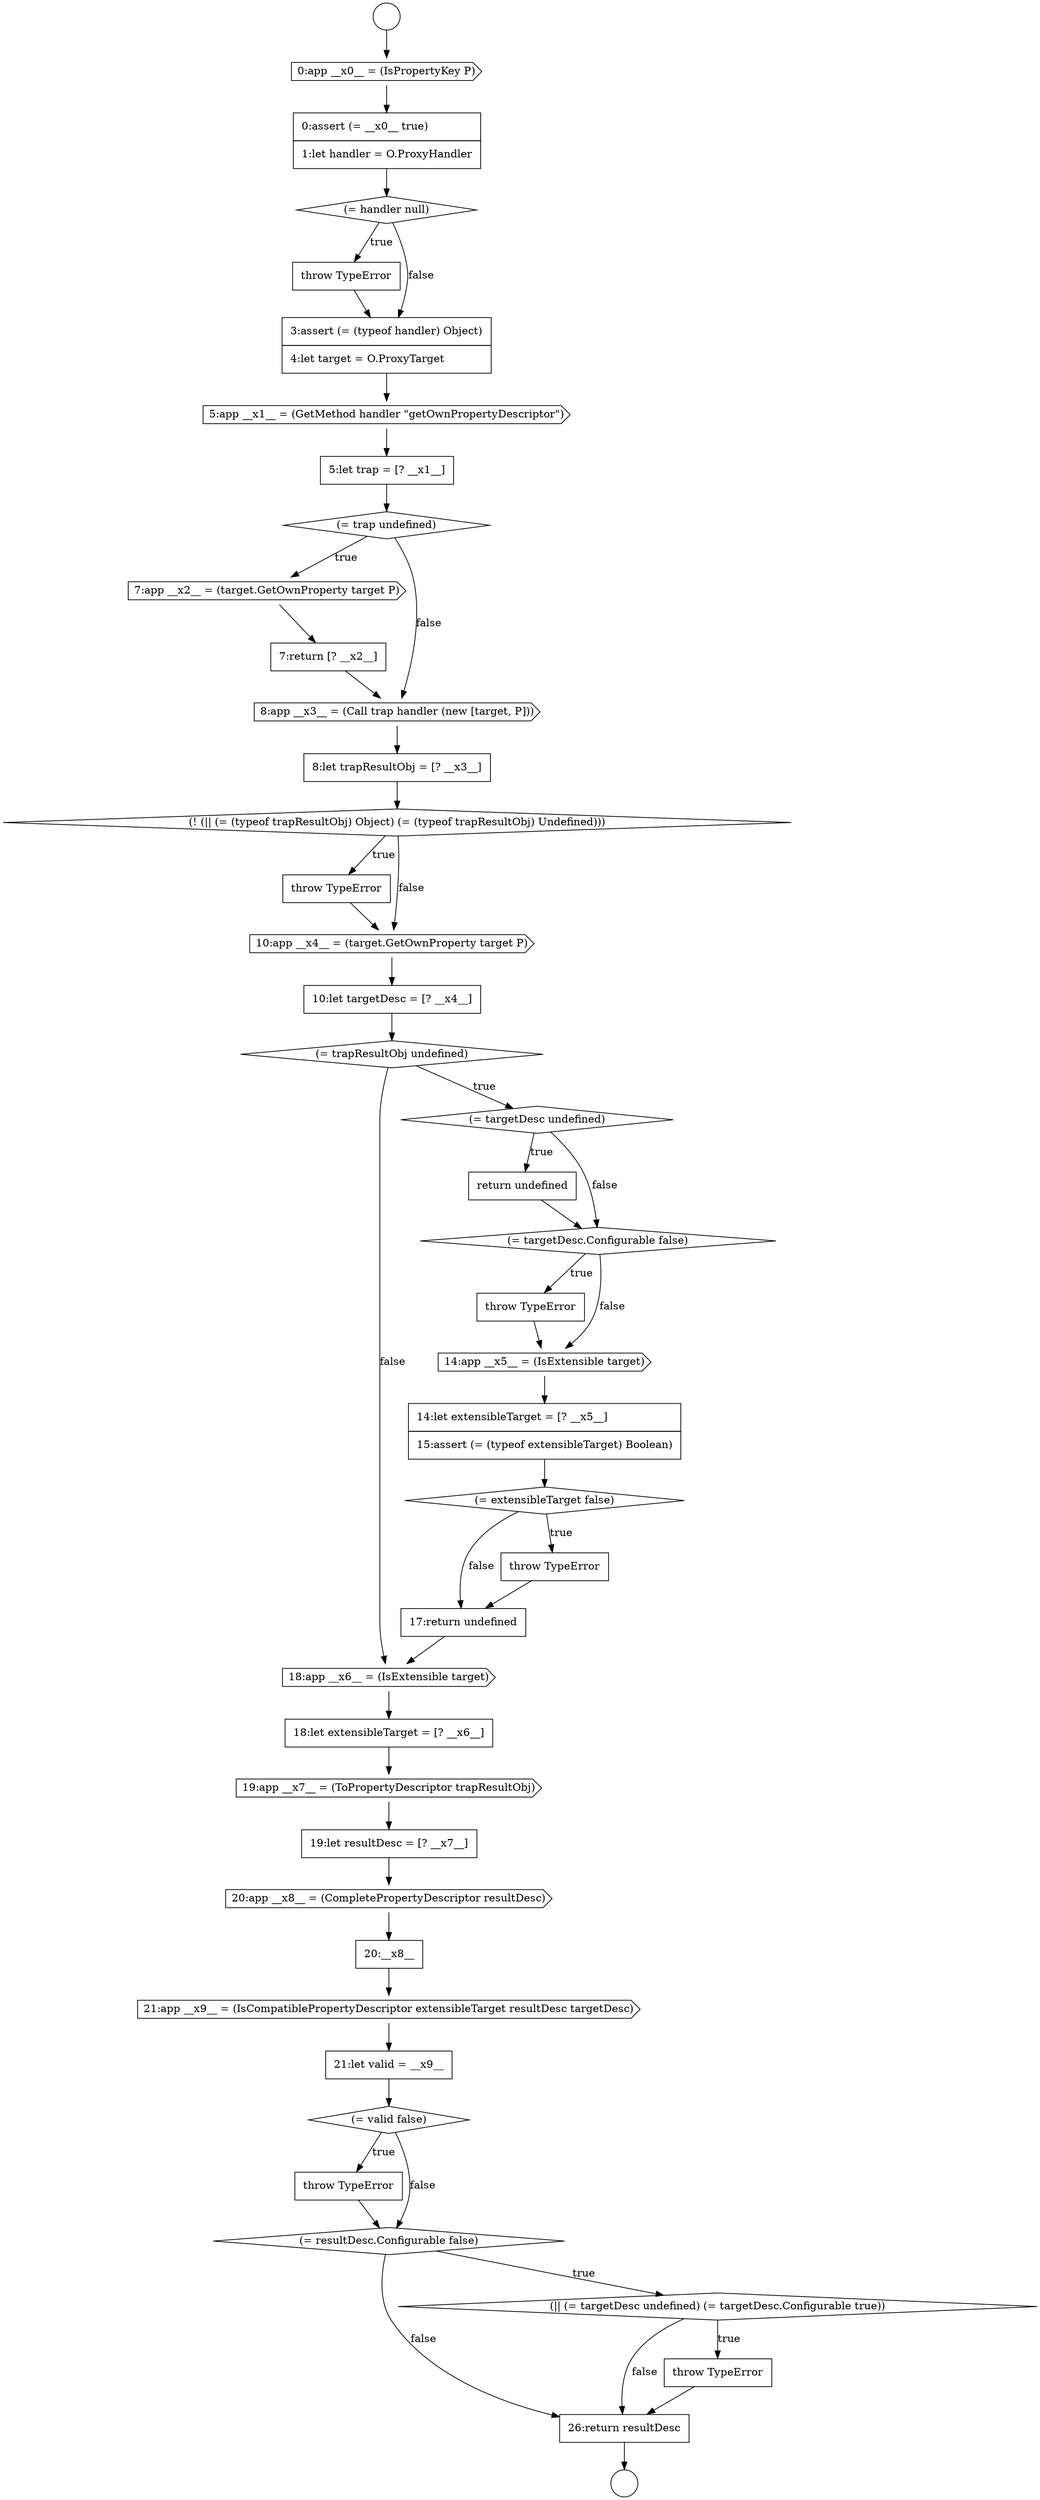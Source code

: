 digraph {
  node0 [shape=circle label=" " color="black" fillcolor="white" style=filled]
  node5 [shape=none, margin=0, label=<<font color="black">
    <table border="0" cellborder="1" cellspacing="0" cellpadding="10">
      <tr><td align="left">throw TypeError</td></tr>
    </table>
  </font>> color="black" fillcolor="white" style=filled]
  node10 [shape=cds, label=<<font color="black">7:app __x2__ = (target.GetOwnProperty target P)</font>> color="black" fillcolor="white" style=filled]
  node14 [shape=diamond, label=<<font color="black">(! (|| (= (typeof trapResultObj) Object) (= (typeof trapResultObj) Undefined)))</font>> color="black" fillcolor="white" style=filled]
  node1 [shape=circle label=" " color="black" fillcolor="white" style=filled]
  node6 [shape=none, margin=0, label=<<font color="black">
    <table border="0" cellborder="1" cellspacing="0" cellpadding="10">
      <tr><td align="left">3:assert (= (typeof handler) Object)</td></tr>
      <tr><td align="left">4:let target = O.ProxyTarget</td></tr>
    </table>
  </font>> color="black" fillcolor="white" style=filled]
  node9 [shape=diamond, label=<<font color="black">(= trap undefined)</font>> color="black" fillcolor="white" style=filled]
  node2 [shape=cds, label=<<font color="black">0:app __x0__ = (IsPropertyKey P)</font>> color="black" fillcolor="white" style=filled]
  node12 [shape=cds, label=<<font color="black">8:app __x3__ = (Call trap handler (new [target, P]))</font>> color="black" fillcolor="white" style=filled]
  node18 [shape=diamond, label=<<font color="black">(= trapResultObj undefined)</font>> color="black" fillcolor="white" style=filled]
  node11 [shape=none, margin=0, label=<<font color="black">
    <table border="0" cellborder="1" cellspacing="0" cellpadding="10">
      <tr><td align="left">7:return [? __x2__]</td></tr>
    </table>
  </font>> color="black" fillcolor="white" style=filled]
  node8 [shape=none, margin=0, label=<<font color="black">
    <table border="0" cellborder="1" cellspacing="0" cellpadding="10">
      <tr><td align="left">5:let trap = [? __x1__]</td></tr>
    </table>
  </font>> color="black" fillcolor="white" style=filled]
  node4 [shape=diamond, label=<<font color="black">(= handler null)</font>> color="black" fillcolor="white" style=filled]
  node15 [shape=none, margin=0, label=<<font color="black">
    <table border="0" cellborder="1" cellspacing="0" cellpadding="10">
      <tr><td align="left">throw TypeError</td></tr>
    </table>
  </font>> color="black" fillcolor="white" style=filled]
  node24 [shape=none, margin=0, label=<<font color="black">
    <table border="0" cellborder="1" cellspacing="0" cellpadding="10">
      <tr><td align="left">14:let extensibleTarget = [? __x5__]</td></tr>
      <tr><td align="left">15:assert (= (typeof extensibleTarget) Boolean)</td></tr>
    </table>
  </font>> color="black" fillcolor="white" style=filled]
  node37 [shape=none, margin=0, label=<<font color="black">
    <table border="0" cellborder="1" cellspacing="0" cellpadding="10">
      <tr><td align="left">throw TypeError</td></tr>
    </table>
  </font>> color="black" fillcolor="white" style=filled]
  node25 [shape=diamond, label=<<font color="black">(= extensibleTarget false)</font>> color="black" fillcolor="white" style=filled]
  node20 [shape=none, margin=0, label=<<font color="black">
    <table border="0" cellborder="1" cellspacing="0" cellpadding="10">
      <tr><td align="left">return undefined</td></tr>
    </table>
  </font>> color="black" fillcolor="white" style=filled]
  node29 [shape=none, margin=0, label=<<font color="black">
    <table border="0" cellborder="1" cellspacing="0" cellpadding="10">
      <tr><td align="left">18:let extensibleTarget = [? __x6__]</td></tr>
    </table>
  </font>> color="black" fillcolor="white" style=filled]
  node21 [shape=diamond, label=<<font color="black">(= targetDesc.Configurable false)</font>> color="black" fillcolor="white" style=filled]
  node33 [shape=none, margin=0, label=<<font color="black">
    <table border="0" cellborder="1" cellspacing="0" cellpadding="10">
      <tr><td align="left">20:__x8__</td></tr>
    </table>
  </font>> color="black" fillcolor="white" style=filled]
  node28 [shape=cds, label=<<font color="black">18:app __x6__ = (IsExtensible target)</font>> color="black" fillcolor="white" style=filled]
  node38 [shape=diamond, label=<<font color="black">(= resultDesc.Configurable false)</font>> color="black" fillcolor="white" style=filled]
  node13 [shape=none, margin=0, label=<<font color="black">
    <table border="0" cellborder="1" cellspacing="0" cellpadding="10">
      <tr><td align="left">8:let trapResultObj = [? __x3__]</td></tr>
    </table>
  </font>> color="black" fillcolor="white" style=filled]
  node41 [shape=none, margin=0, label=<<font color="black">
    <table border="0" cellborder="1" cellspacing="0" cellpadding="10">
      <tr><td align="left">26:return resultDesc</td></tr>
    </table>
  </font>> color="black" fillcolor="white" style=filled]
  node17 [shape=none, margin=0, label=<<font color="black">
    <table border="0" cellborder="1" cellspacing="0" cellpadding="10">
      <tr><td align="left">10:let targetDesc = [? __x4__]</td></tr>
    </table>
  </font>> color="black" fillcolor="white" style=filled]
  node32 [shape=cds, label=<<font color="black">20:app __x8__ = (CompletePropertyDescriptor resultDesc)</font>> color="black" fillcolor="white" style=filled]
  node34 [shape=cds, label=<<font color="black">21:app __x9__ = (IsCompatiblePropertyDescriptor extensibleTarget resultDesc targetDesc)</font>> color="black" fillcolor="white" style=filled]
  node22 [shape=none, margin=0, label=<<font color="black">
    <table border="0" cellborder="1" cellspacing="0" cellpadding="10">
      <tr><td align="left">throw TypeError</td></tr>
    </table>
  </font>> color="black" fillcolor="white" style=filled]
  node27 [shape=none, margin=0, label=<<font color="black">
    <table border="0" cellborder="1" cellspacing="0" cellpadding="10">
      <tr><td align="left">17:return undefined</td></tr>
    </table>
  </font>> color="black" fillcolor="white" style=filled]
  node7 [shape=cds, label=<<font color="black">5:app __x1__ = (GetMethod handler &quot;getOwnPropertyDescriptor&quot;)</font>> color="black" fillcolor="white" style=filled]
  node39 [shape=diamond, label=<<font color="black">(|| (= targetDesc undefined) (= targetDesc.Configurable true))</font>> color="black" fillcolor="white" style=filled]
  node3 [shape=none, margin=0, label=<<font color="black">
    <table border="0" cellborder="1" cellspacing="0" cellpadding="10">
      <tr><td align="left">0:assert (= __x0__ true)</td></tr>
      <tr><td align="left">1:let handler = O.ProxyHandler</td></tr>
    </table>
  </font>> color="black" fillcolor="white" style=filled]
  node35 [shape=none, margin=0, label=<<font color="black">
    <table border="0" cellborder="1" cellspacing="0" cellpadding="10">
      <tr><td align="left">21:let valid = __x9__</td></tr>
    </table>
  </font>> color="black" fillcolor="white" style=filled]
  node16 [shape=cds, label=<<font color="black">10:app __x4__ = (target.GetOwnProperty target P)</font>> color="black" fillcolor="white" style=filled]
  node31 [shape=none, margin=0, label=<<font color="black">
    <table border="0" cellborder="1" cellspacing="0" cellpadding="10">
      <tr><td align="left">19:let resultDesc = [? __x7__]</td></tr>
    </table>
  </font>> color="black" fillcolor="white" style=filled]
  node40 [shape=none, margin=0, label=<<font color="black">
    <table border="0" cellborder="1" cellspacing="0" cellpadding="10">
      <tr><td align="left">throw TypeError</td></tr>
    </table>
  </font>> color="black" fillcolor="white" style=filled]
  node26 [shape=none, margin=0, label=<<font color="black">
    <table border="0" cellborder="1" cellspacing="0" cellpadding="10">
      <tr><td align="left">throw TypeError</td></tr>
    </table>
  </font>> color="black" fillcolor="white" style=filled]
  node23 [shape=cds, label=<<font color="black">14:app __x5__ = (IsExtensible target)</font>> color="black" fillcolor="white" style=filled]
  node36 [shape=diamond, label=<<font color="black">(= valid false)</font>> color="black" fillcolor="white" style=filled]
  node30 [shape=cds, label=<<font color="black">19:app __x7__ = (ToPropertyDescriptor trapResultObj)</font>> color="black" fillcolor="white" style=filled]
  node19 [shape=diamond, label=<<font color="black">(= targetDesc undefined)</font>> color="black" fillcolor="white" style=filled]
  node9 -> node10 [label=<<font color="black">true</font>> color="black"]
  node9 -> node12 [label=<<font color="black">false</font>> color="black"]
  node36 -> node37 [label=<<font color="black">true</font>> color="black"]
  node36 -> node38 [label=<<font color="black">false</font>> color="black"]
  node12 -> node13 [ color="black"]
  node21 -> node22 [label=<<font color="black">true</font>> color="black"]
  node21 -> node23 [label=<<font color="black">false</font>> color="black"]
  node26 -> node27 [ color="black"]
  node10 -> node11 [ color="black"]
  node4 -> node5 [label=<<font color="black">true</font>> color="black"]
  node4 -> node6 [label=<<font color="black">false</font>> color="black"]
  node41 -> node1 [ color="black"]
  node16 -> node17 [ color="black"]
  node39 -> node40 [label=<<font color="black">true</font>> color="black"]
  node39 -> node41 [label=<<font color="black">false</font>> color="black"]
  node5 -> node6 [ color="black"]
  node3 -> node4 [ color="black"]
  node28 -> node29 [ color="black"]
  node29 -> node30 [ color="black"]
  node7 -> node8 [ color="black"]
  node34 -> node35 [ color="black"]
  node2 -> node3 [ color="black"]
  node15 -> node16 [ color="black"]
  node11 -> node12 [ color="black"]
  node25 -> node26 [label=<<font color="black">true</font>> color="black"]
  node25 -> node27 [label=<<font color="black">false</font>> color="black"]
  node13 -> node14 [ color="black"]
  node35 -> node36 [ color="black"]
  node0 -> node2 [ color="black"]
  node19 -> node20 [label=<<font color="black">true</font>> color="black"]
  node19 -> node21 [label=<<font color="black">false</font>> color="black"]
  node22 -> node23 [ color="black"]
  node6 -> node7 [ color="black"]
  node27 -> node28 [ color="black"]
  node37 -> node38 [ color="black"]
  node23 -> node24 [ color="black"]
  node31 -> node32 [ color="black"]
  node40 -> node41 [ color="black"]
  node30 -> node31 [ color="black"]
  node38 -> node39 [label=<<font color="black">true</font>> color="black"]
  node38 -> node41 [label=<<font color="black">false</font>> color="black"]
  node18 -> node19 [label=<<font color="black">true</font>> color="black"]
  node18 -> node28 [label=<<font color="black">false</font>> color="black"]
  node8 -> node9 [ color="black"]
  node20 -> node21 [ color="black"]
  node24 -> node25 [ color="black"]
  node32 -> node33 [ color="black"]
  node17 -> node18 [ color="black"]
  node33 -> node34 [ color="black"]
  node14 -> node15 [label=<<font color="black">true</font>> color="black"]
  node14 -> node16 [label=<<font color="black">false</font>> color="black"]
}
